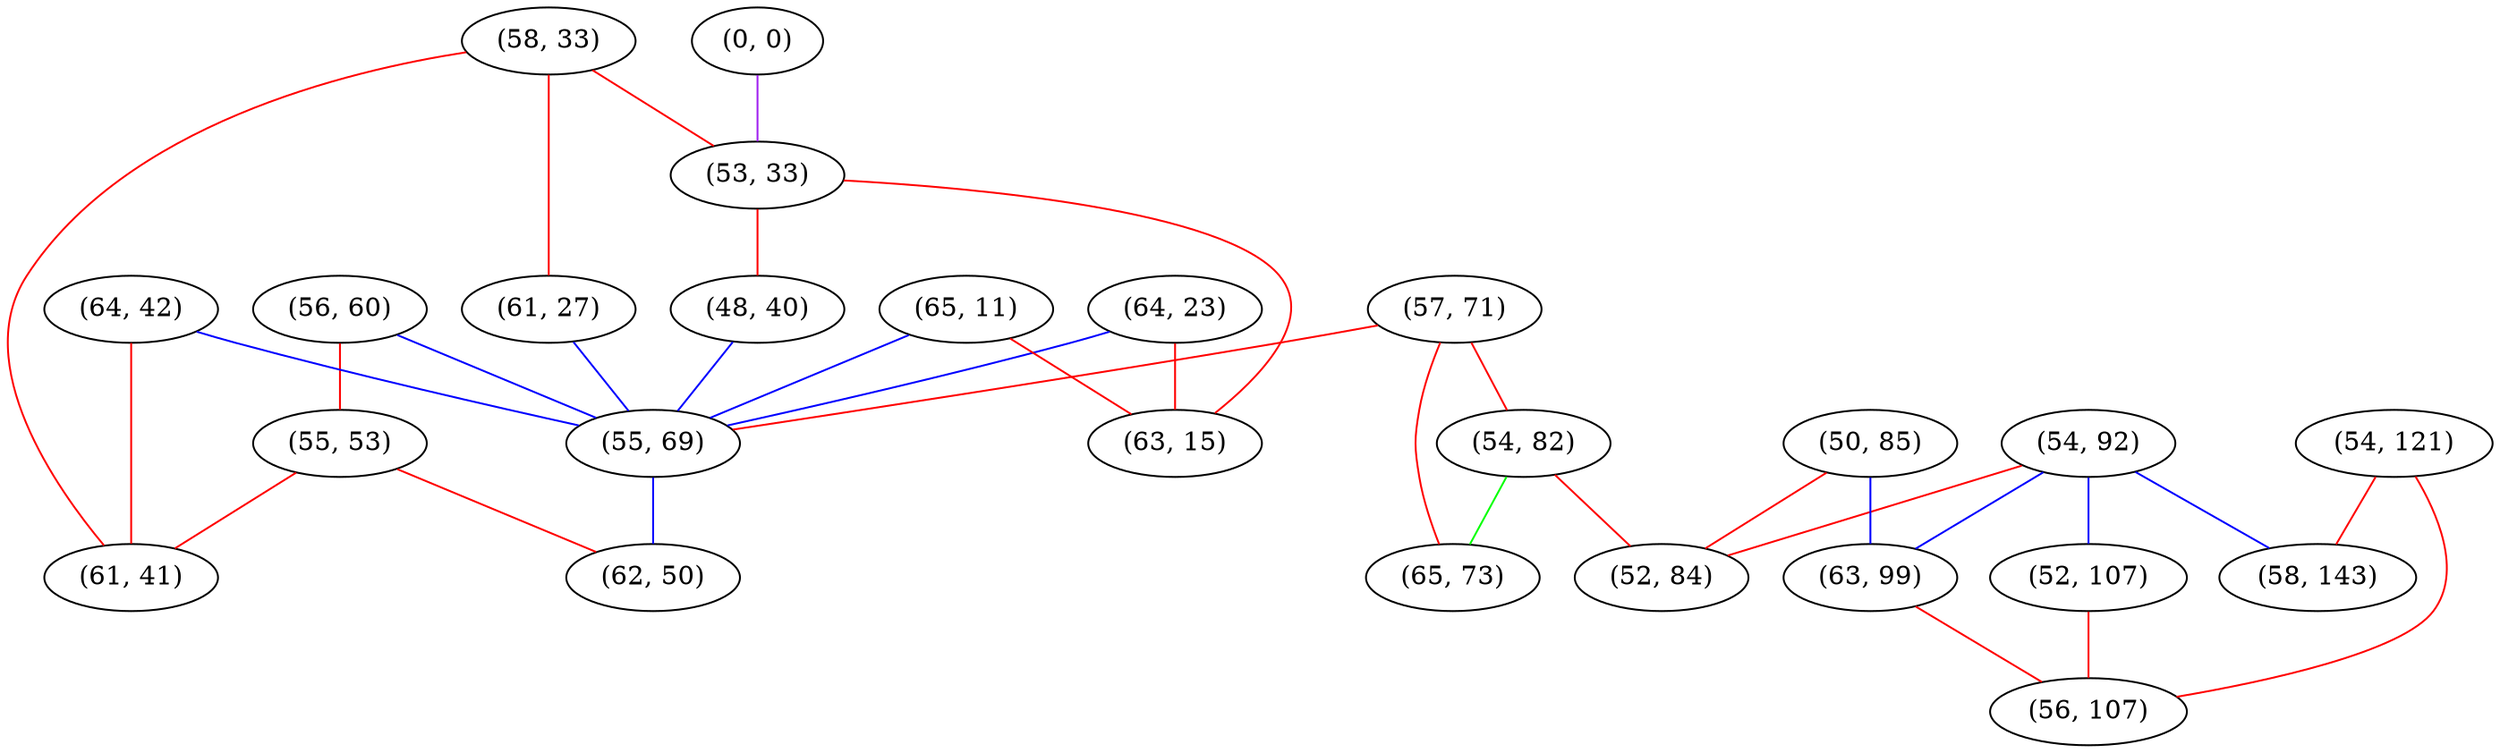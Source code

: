 graph "" {
"(56, 60)";
"(0, 0)";
"(54, 92)";
"(64, 23)";
"(54, 121)";
"(65, 11)";
"(58, 33)";
"(53, 33)";
"(48, 40)";
"(52, 107)";
"(57, 71)";
"(55, 53)";
"(64, 42)";
"(50, 85)";
"(61, 27)";
"(58, 143)";
"(55, 69)";
"(61, 41)";
"(54, 82)";
"(65, 73)";
"(63, 99)";
"(56, 107)";
"(62, 50)";
"(52, 84)";
"(63, 15)";
"(56, 60)" -- "(55, 69)"  [color=blue, key=0, weight=3];
"(56, 60)" -- "(55, 53)"  [color=red, key=0, weight=1];
"(0, 0)" -- "(53, 33)"  [color=purple, key=0, weight=4];
"(54, 92)" -- "(58, 143)"  [color=blue, key=0, weight=3];
"(54, 92)" -- "(63, 99)"  [color=blue, key=0, weight=3];
"(54, 92)" -- "(52, 84)"  [color=red, key=0, weight=1];
"(54, 92)" -- "(52, 107)"  [color=blue, key=0, weight=3];
"(64, 23)" -- "(55, 69)"  [color=blue, key=0, weight=3];
"(64, 23)" -- "(63, 15)"  [color=red, key=0, weight=1];
"(54, 121)" -- "(58, 143)"  [color=red, key=0, weight=1];
"(54, 121)" -- "(56, 107)"  [color=red, key=0, weight=1];
"(65, 11)" -- "(55, 69)"  [color=blue, key=0, weight=3];
"(65, 11)" -- "(63, 15)"  [color=red, key=0, weight=1];
"(58, 33)" -- "(53, 33)"  [color=red, key=0, weight=1];
"(58, 33)" -- "(61, 27)"  [color=red, key=0, weight=1];
"(58, 33)" -- "(61, 41)"  [color=red, key=0, weight=1];
"(53, 33)" -- "(48, 40)"  [color=red, key=0, weight=1];
"(53, 33)" -- "(63, 15)"  [color=red, key=0, weight=1];
"(48, 40)" -- "(55, 69)"  [color=blue, key=0, weight=3];
"(52, 107)" -- "(56, 107)"  [color=red, key=0, weight=1];
"(57, 71)" -- "(55, 69)"  [color=red, key=0, weight=1];
"(57, 71)" -- "(54, 82)"  [color=red, key=0, weight=1];
"(57, 71)" -- "(65, 73)"  [color=red, key=0, weight=1];
"(55, 53)" -- "(61, 41)"  [color=red, key=0, weight=1];
"(55, 53)" -- "(62, 50)"  [color=red, key=0, weight=1];
"(64, 42)" -- "(61, 41)"  [color=red, key=0, weight=1];
"(64, 42)" -- "(55, 69)"  [color=blue, key=0, weight=3];
"(50, 85)" -- "(63, 99)"  [color=blue, key=0, weight=3];
"(50, 85)" -- "(52, 84)"  [color=red, key=0, weight=1];
"(61, 27)" -- "(55, 69)"  [color=blue, key=0, weight=3];
"(55, 69)" -- "(62, 50)"  [color=blue, key=0, weight=3];
"(54, 82)" -- "(52, 84)"  [color=red, key=0, weight=1];
"(54, 82)" -- "(65, 73)"  [color=green, key=0, weight=2];
"(63, 99)" -- "(56, 107)"  [color=red, key=0, weight=1];
}
